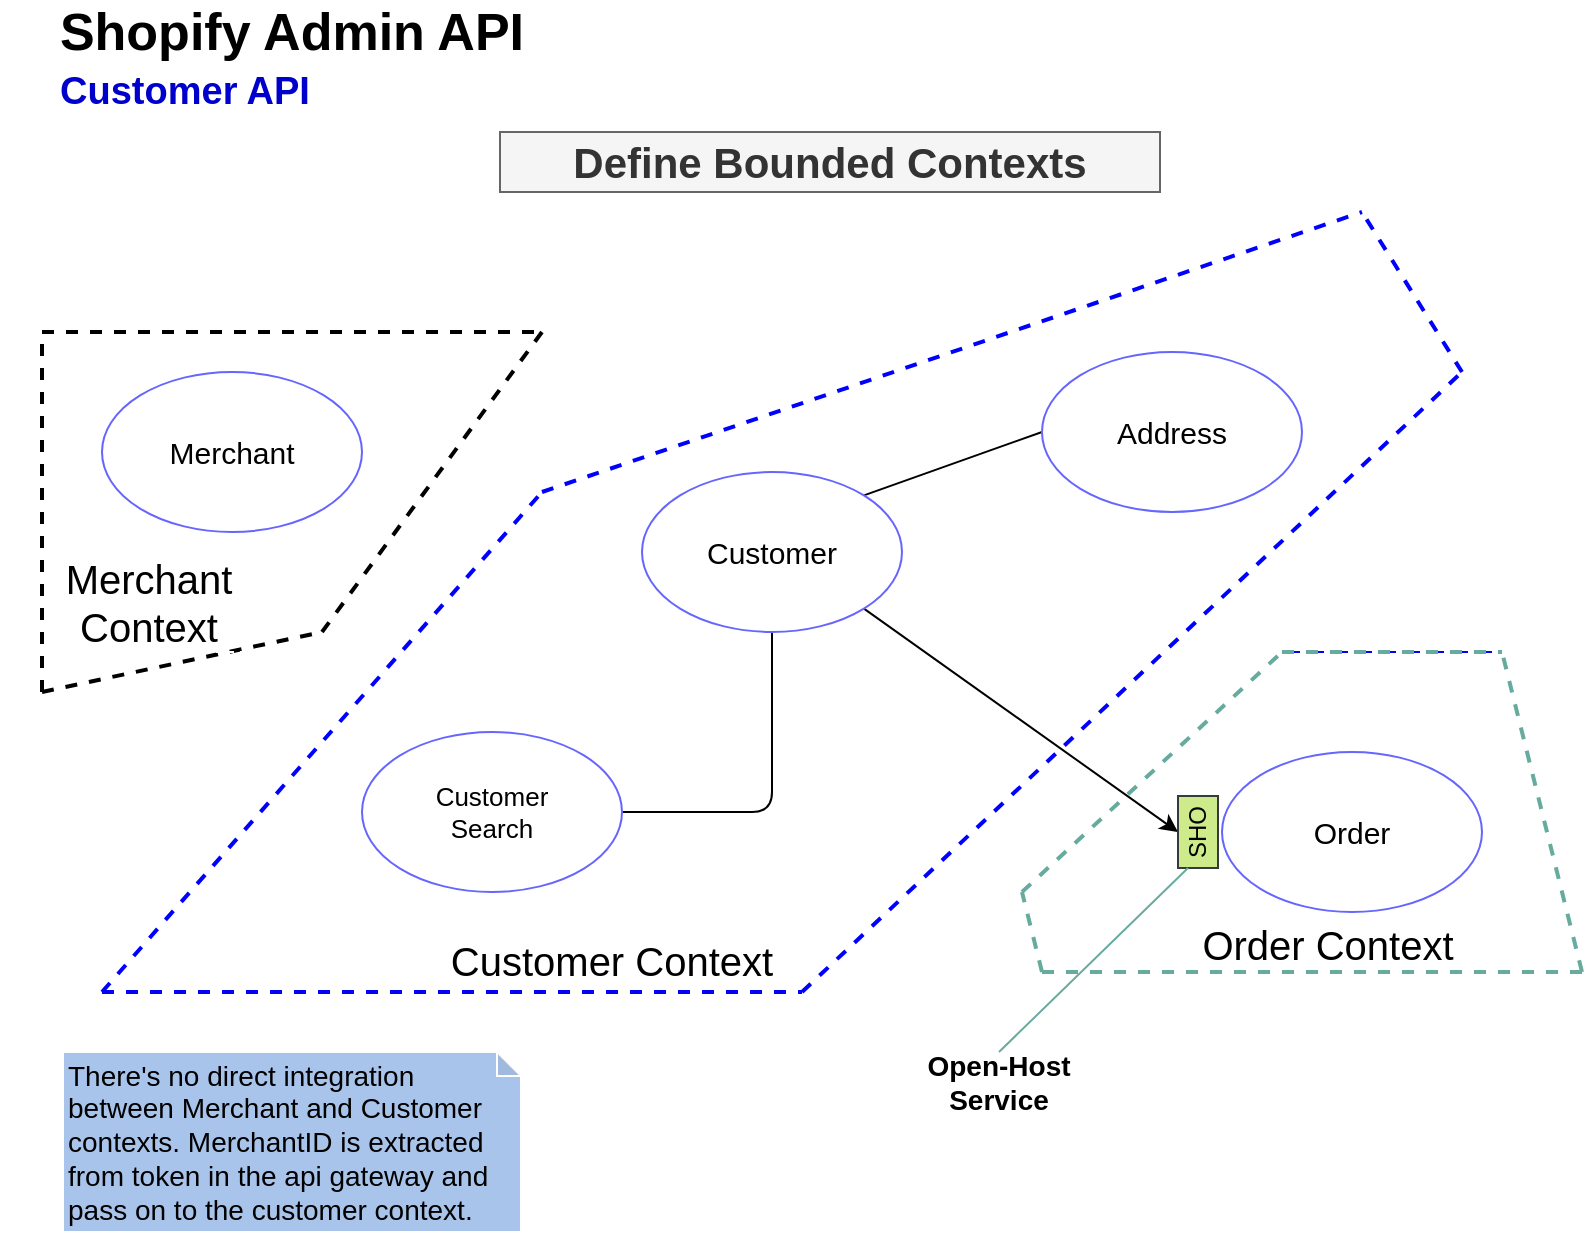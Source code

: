<mxfile version="14.9.6" type="device"><diagram id="eA3xwTKfmeqH4-1-yiC7" name="Página-1"><mxGraphModel dx="1038" dy="607" grid="1" gridSize="10" guides="1" tooltips="1" connect="1" arrows="1" fold="1" page="1" pageScale="1" pageWidth="827" pageHeight="1169" math="0" shadow="0"><root><mxCell id="0"/><mxCell id="1" parent="0"/><mxCell id="TxZHL4k5I0qRuDv0Xp-E-38" value="&lt;font style=&quot;font-size: 26px&quot;&gt;&lt;b&gt;Shopify Admin API&lt;/b&gt;&lt;/font&gt;" style="text;html=1;strokeColor=none;fillColor=none;align=center;verticalAlign=middle;whiteSpace=wrap;rounded=0;" parent="1" vertex="1"><mxGeometry x="10" y="20" width="270" height="20" as="geometry"/></mxCell><mxCell id="TxZHL4k5I0qRuDv0Xp-E-39" value="&lt;b style=&quot;color: rgb(0 , 0 , 204) ; font-size: 19px&quot;&gt;Customer API&lt;/b&gt;" style="text;html=1;strokeColor=none;fillColor=none;align=center;verticalAlign=middle;whiteSpace=wrap;rounded=0;" parent="1" vertex="1"><mxGeometry x="23" y="50" width="137" height="20" as="geometry"/></mxCell><mxCell id="ZoWUeCIznfRvfRBohGkK-1" value="&lt;font size=&quot;1&quot;&gt;&lt;b style=&quot;font-size: 21px&quot;&gt;Define Bounded Contexts&lt;/b&gt;&lt;/font&gt;" style="text;html=1;align=center;verticalAlign=middle;whiteSpace=wrap;rounded=0;fillColor=#f5f5f5;strokeColor=#666666;fontColor=#333333;" parent="1" vertex="1"><mxGeometry x="249" y="80" width="330" height="30" as="geometry"/></mxCell><mxCell id="jWrcFiAN3zEXEVaYC6qw-6" value="" style="endArrow=none;dashed=1;html=1;strokeColor=#0000FF;strokeWidth=2;" parent="1" edge="1"><mxGeometry x="50" y="110" width="50" height="50" as="geometry"><mxPoint x="50" y="510" as="sourcePoint"/><mxPoint x="270" y="260" as="targetPoint"/></mxGeometry></mxCell><mxCell id="jWrcFiAN3zEXEVaYC6qw-7" value="" style="endArrow=none;dashed=1;html=1;strokeColor=#0000FF;strokeWidth=2;" parent="1" edge="1"><mxGeometry x="50" y="110" width="50" height="50" as="geometry"><mxPoint x="50" y="510" as="sourcePoint"/><mxPoint x="400" y="510" as="targetPoint"/></mxGeometry></mxCell><mxCell id="jWrcFiAN3zEXEVaYC6qw-8" value="" style="endArrow=none;dashed=1;html=1;strokeColor=#0000FF;strokeWidth=2;" parent="1" edge="1"><mxGeometry x="50" y="110" width="50" height="50" as="geometry"><mxPoint x="400" y="510" as="sourcePoint"/><mxPoint x="730" y="200" as="targetPoint"/></mxGeometry></mxCell><mxCell id="jWrcFiAN3zEXEVaYC6qw-9" value="" style="endArrow=none;dashed=1;html=1;strokeColor=#0000FF;strokeWidth=2;" parent="1" edge="1"><mxGeometry x="50" y="110" width="50" height="50" as="geometry"><mxPoint x="730" y="200" as="sourcePoint"/><mxPoint x="680" y="120" as="targetPoint"/></mxGeometry></mxCell><mxCell id="jWrcFiAN3zEXEVaYC6qw-13" value="&lt;font style=&quot;font-size: 20px&quot;&gt;Customer Context&lt;/font&gt;" style="text;html=1;fillColor=none;align=center;verticalAlign=middle;whiteSpace=wrap;rounded=0;dashed=1;strokeColor=#FFFFFF;" parent="1" vertex="1"><mxGeometry x="210" y="484" width="190" height="20" as="geometry"/></mxCell><mxCell id="jWrcFiAN3zEXEVaYC6qw-30" value="" style="endArrow=none;dashed=1;html=1;fillColor=#ffcc99;strokeColor=#0000FF;strokeWidth=2;" parent="1" edge="1"><mxGeometry x="40" y="80" width="50" height="50" as="geometry"><mxPoint x="270" y="260" as="sourcePoint"/><mxPoint x="680" y="120" as="targetPoint"/></mxGeometry></mxCell><mxCell id="jWrcFiAN3zEXEVaYC6qw-32" value="" style="endArrow=none;dashed=1;html=1;strokeWidth=2;strokeColor=#67AB9F;" parent="1" edge="1"><mxGeometry width="50" height="50" relative="1" as="geometry"><mxPoint x="510" y="460" as="sourcePoint"/><mxPoint x="640" y="340" as="targetPoint"/></mxGeometry></mxCell><mxCell id="jWrcFiAN3zEXEVaYC6qw-33" value="" style="endArrow=none;dashed=1;html=1;strokeWidth=2;strokeColor=#67AB9F;" parent="1" edge="1"><mxGeometry width="50" height="50" relative="1" as="geometry"><mxPoint x="520" y="500" as="sourcePoint"/><mxPoint x="790" y="500" as="targetPoint"/><Array as="points"><mxPoint x="660" y="500"/></Array></mxGeometry></mxCell><mxCell id="jWrcFiAN3zEXEVaYC6qw-35" value="" style="endArrow=none;dashed=1;html=1;strokeColor=#0000FF;strokeWidth=1;" parent="1" edge="1"><mxGeometry width="50" height="50" relative="1" as="geometry"><mxPoint x="640" y="340" as="sourcePoint"/><mxPoint x="750" y="340" as="targetPoint"/></mxGeometry></mxCell><mxCell id="jWrcFiAN3zEXEVaYC6qw-43" value="" style="endArrow=none;dashed=1;html=1;strokeWidth=2;strokeColor=#67AB9F;" parent="1" edge="1"><mxGeometry width="50" height="50" relative="1" as="geometry"><mxPoint x="790" y="500" as="sourcePoint"/><mxPoint x="750" y="340" as="targetPoint"/></mxGeometry></mxCell><mxCell id="jWrcFiAN3zEXEVaYC6qw-44" value="" style="endArrow=none;dashed=1;html=1;strokeWidth=2;strokeColor=#67AB9F;" parent="1" edge="1"><mxGeometry width="50" height="50" relative="1" as="geometry"><mxPoint x="640" y="340" as="sourcePoint"/><mxPoint x="750" y="340" as="targetPoint"/></mxGeometry></mxCell><mxCell id="jWrcFiAN3zEXEVaYC6qw-45" value="&lt;font style=&quot;font-size: 20px&quot;&gt;Order Context&lt;/font&gt;" style="text;html=1;fillColor=none;align=center;verticalAlign=middle;whiteSpace=wrap;rounded=0;dashed=1;strokeColor=#FFFFFF;" parent="1" vertex="1"><mxGeometry x="568" y="476" width="190" height="20" as="geometry"/></mxCell><mxCell id="jWrcFiAN3zEXEVaYC6qw-46" value="" style="endArrow=none;html=1;strokeWidth=1;entryX=0;entryY=0.5;entryDx=0;entryDy=0;exitX=1;exitY=0;exitDx=0;exitDy=0;" parent="1" source="sSEHXSGiq39rgrJeqL4y-2" target="sSEHXSGiq39rgrJeqL4y-4" edge="1"><mxGeometry width="50" height="50" relative="1" as="geometry"><mxPoint x="460" y="250" as="sourcePoint"/><mxPoint x="543" y="200" as="targetPoint"/></mxGeometry></mxCell><mxCell id="jWrcFiAN3zEXEVaYC6qw-47" value="" style="endArrow=none;html=1;strokeWidth=1;exitX=1;exitY=0.5;exitDx=0;exitDy=0;entryX=0.5;entryY=1;entryDx=0;entryDy=0;" parent="1" source="sSEHXSGiq39rgrJeqL4y-3" target="sSEHXSGiq39rgrJeqL4y-2" edge="1"><mxGeometry width="50" height="50" relative="1" as="geometry"><mxPoint x="303" y="440" as="sourcePoint"/><mxPoint x="383" y="350" as="targetPoint"/><Array as="points"><mxPoint x="385" y="420"/></Array></mxGeometry></mxCell><mxCell id="jWrcFiAN3zEXEVaYC6qw-48" value="" style="endArrow=none;dashed=1;html=1;strokeColor=#000000;strokeWidth=2;" parent="1" edge="1"><mxGeometry width="50" height="50" relative="1" as="geometry"><mxPoint x="160" y="330" as="sourcePoint"/><mxPoint x="270" y="180" as="targetPoint"/></mxGeometry></mxCell><mxCell id="jWrcFiAN3zEXEVaYC6qw-49" value="" style="endArrow=none;dashed=1;html=1;strokeColor=#000000;strokeWidth=2;" parent="1" edge="1"><mxGeometry width="50" height="50" relative="1" as="geometry"><mxPoint x="20" y="180" as="sourcePoint"/><mxPoint x="270" y="180" as="targetPoint"/></mxGeometry></mxCell><mxCell id="jWrcFiAN3zEXEVaYC6qw-50" value="" style="endArrow=none;dashed=1;html=1;strokeColor=#000000;strokeWidth=2;" parent="1" edge="1"><mxGeometry width="50" height="50" relative="1" as="geometry"><mxPoint x="20" y="360" as="sourcePoint"/><mxPoint x="20" y="180" as="targetPoint"/></mxGeometry></mxCell><mxCell id="jWrcFiAN3zEXEVaYC6qw-51" value="" style="endArrow=none;dashed=1;html=1;strokeColor=#000000;strokeWidth=2;" parent="1" edge="1"><mxGeometry width="50" height="50" relative="1" as="geometry"><mxPoint x="20" y="360" as="sourcePoint"/><mxPoint x="160" y="330" as="targetPoint"/></mxGeometry></mxCell><mxCell id="jWrcFiAN3zEXEVaYC6qw-52" value="&lt;font style=&quot;font-size: 20px&quot;&gt;Merchant Context&lt;/font&gt;" style="text;html=1;fillColor=none;align=center;verticalAlign=middle;whiteSpace=wrap;rounded=0;dashed=1;strokeColor=#FFFFFF;" parent="1" vertex="1"><mxGeometry y="290" width="147" height="50" as="geometry"/></mxCell><mxCell id="jWrcFiAN3zEXEVaYC6qw-53" value="" style="endArrow=classic;html=1;strokeColor=#000000;strokeWidth=1;exitX=1;exitY=1;exitDx=0;exitDy=0;entryX=0.5;entryY=0;entryDx=0;entryDy=0;" parent="1" source="sSEHXSGiq39rgrJeqL4y-2" target="jWrcFiAN3zEXEVaYC6qw-55" edge="1"><mxGeometry width="50" height="50" relative="1" as="geometry"><mxPoint x="453" y="290" as="sourcePoint"/><mxPoint x="470" y="90" as="targetPoint"/></mxGeometry></mxCell><mxCell id="jWrcFiAN3zEXEVaYC6qw-54" value="" style="endArrow=none;dashed=1;html=1;strokeWidth=2;strokeColor=#67AB9F;" parent="1" edge="1"><mxGeometry width="50" height="50" relative="1" as="geometry"><mxPoint x="520" y="500" as="sourcePoint"/><mxPoint x="510" y="460" as="targetPoint"/></mxGeometry></mxCell><mxCell id="jWrcFiAN3zEXEVaYC6qw-55" value="SHO" style="rounded=0;whiteSpace=wrap;html=1;strokeColor=#36393d;strokeWidth=1;fillColor=#cdeb8b;rotation=-90;" parent="1" vertex="1"><mxGeometry x="580" y="420" width="36" height="20" as="geometry"/></mxCell><mxCell id="jWrcFiAN3zEXEVaYC6qw-57" value="&lt;b&gt;&lt;font style=&quot;font-size: 14px&quot;&gt;Open-Host Service&lt;/font&gt;&lt;/b&gt;" style="text;html=1;strokeColor=none;fillColor=none;align=center;verticalAlign=middle;whiteSpace=wrap;rounded=0;" parent="1" vertex="1"><mxGeometry x="460" y="540" width="77" height="30" as="geometry"/></mxCell><mxCell id="jWrcFiAN3zEXEVaYC6qw-58" value="" style="endArrow=none;html=1;strokeColor=#67AB9F;strokeWidth=1;entryX=0;entryY=0.25;entryDx=0;entryDy=0;exitX=0.5;exitY=0;exitDx=0;exitDy=0;" parent="1" source="jWrcFiAN3zEXEVaYC6qw-57" target="jWrcFiAN3zEXEVaYC6qw-55" edge="1"><mxGeometry width="50" height="50" relative="1" as="geometry"><mxPoint x="610" y="590" as="sourcePoint"/><mxPoint x="660" y="540" as="targetPoint"/></mxGeometry></mxCell><mxCell id="jWrcFiAN3zEXEVaYC6qw-59" value="&lt;font style=&quot;font-size: 14px&quot;&gt;There's no direct integration between Merchant and Customer contexts. MerchantID is extracted from token in the api gateway and pass on to the customer context.&lt;/font&gt;" style="shape=note;whiteSpace=wrap;html=1;backgroundOutline=1;darkOpacity=0.05;strokeColor=#FFFFFF;strokeWidth=1;size=12;align=left;fillColor=#A9C4EB;" parent="1" vertex="1"><mxGeometry x="30.5" y="540" width="229" height="90" as="geometry"/></mxCell><mxCell id="sSEHXSGiq39rgrJeqL4y-1" value="&lt;span style=&quot;font-size: 15px&quot;&gt;Merchant&lt;/span&gt;" style="ellipse;whiteSpace=wrap;html=1;strokeColor=#6666FF;" vertex="1" parent="1"><mxGeometry x="50" y="200" width="130" height="80" as="geometry"/></mxCell><mxCell id="sSEHXSGiq39rgrJeqL4y-2" value="&lt;span style=&quot;font-size: 15px&quot;&gt;Customer&lt;/span&gt;" style="ellipse;whiteSpace=wrap;html=1;strokeColor=#6666FF;" vertex="1" parent="1"><mxGeometry x="320" y="250" width="130" height="80" as="geometry"/></mxCell><mxCell id="sSEHXSGiq39rgrJeqL4y-3" value="&lt;span style=&quot;font-size: 13px&quot;&gt;Customer&lt;br&gt;Search&lt;/span&gt;" style="ellipse;whiteSpace=wrap;html=1;strokeColor=#6666FF;" vertex="1" parent="1"><mxGeometry x="180" y="380" width="130" height="80" as="geometry"/></mxCell><mxCell id="sSEHXSGiq39rgrJeqL4y-4" value="&lt;span style=&quot;font-size: 15px&quot;&gt;Address&lt;/span&gt;" style="ellipse;whiteSpace=wrap;html=1;strokeColor=#6666FF;" vertex="1" parent="1"><mxGeometry x="520" y="190" width="130" height="80" as="geometry"/></mxCell><mxCell id="sSEHXSGiq39rgrJeqL4y-5" value="&lt;span style=&quot;font-size: 15px&quot;&gt;Order&lt;/span&gt;" style="ellipse;whiteSpace=wrap;html=1;strokeColor=#6666FF;" vertex="1" parent="1"><mxGeometry x="610" y="390" width="130" height="80" as="geometry"/></mxCell></root></mxGraphModel></diagram></mxfile>